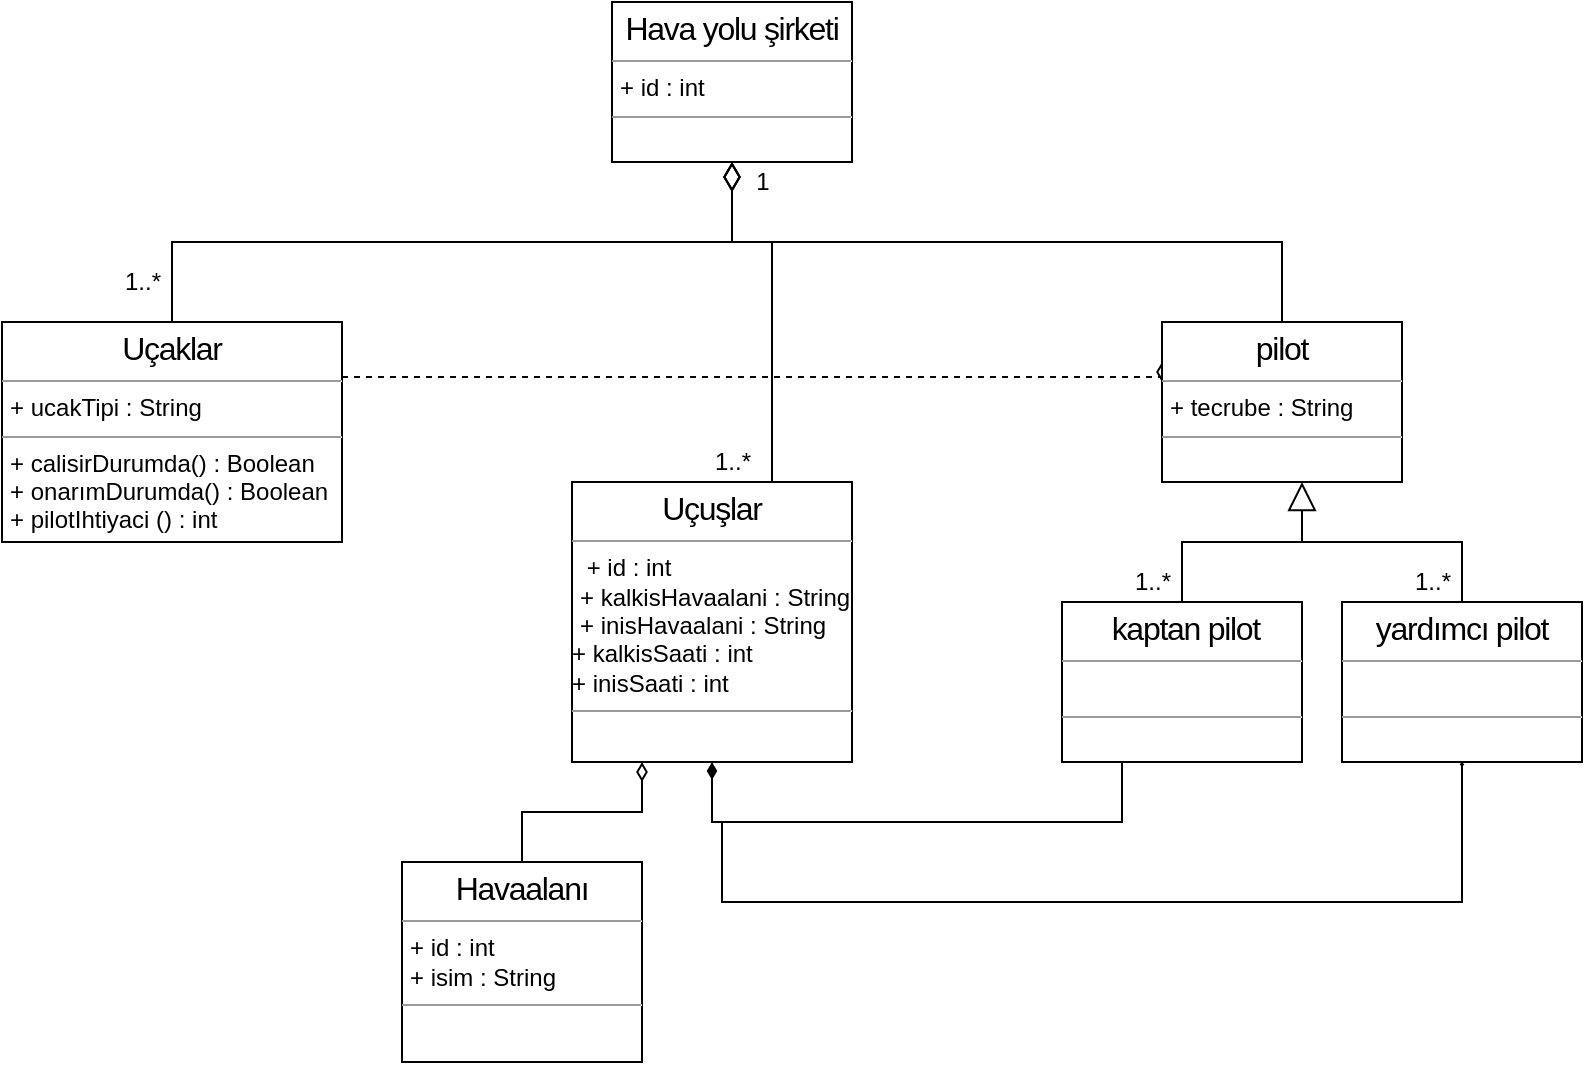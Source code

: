 <mxfile version="17.4.2" type="github">
  <diagram name="Page-1" id="c4acf3e9-155e-7222-9cf6-157b1a14988f">
    <mxGraphModel dx="1447" dy="803" grid="1" gridSize="10" guides="1" tooltips="1" connect="1" arrows="1" fold="1" page="1" pageScale="1" pageWidth="850" pageHeight="1100" background="none" math="0" shadow="0">
      <root>
        <mxCell id="0" />
        <mxCell id="1" parent="0" />
        <mxCell id="wI_4iZvUZmhfUL_TO4hT-13" value="" style="edgeStyle=orthogonalEdgeStyle;rounded=0;orthogonalLoop=1;jettySize=auto;html=1;startArrow=diamondThin;startFill=0;endArrow=none;endFill=0;startSize=12;endSize=6;sourcePerimeterSpacing=14;targetPerimeterSpacing=0;exitX=0.5;exitY=1;exitDx=0;exitDy=0;strokeWidth=1;" edge="1" parent="1" source="wI_4iZvUZmhfUL_TO4hT-1" target="wI_4iZvUZmhfUL_TO4hT-12">
          <mxGeometry relative="1" as="geometry">
            <Array as="points">
              <mxPoint x="425" y="130" />
              <mxPoint x="145" y="130" />
            </Array>
          </mxGeometry>
        </mxCell>
        <mxCell id="wI_4iZvUZmhfUL_TO4hT-18" value="" style="edgeStyle=orthogonalEdgeStyle;rounded=0;orthogonalLoop=1;jettySize=auto;html=1;startArrow=diamondThin;startFill=0;endArrow=none;endFill=0;startSize=12;endSize=6;sourcePerimeterSpacing=14;targetPerimeterSpacing=0;strokeWidth=1;exitX=0.5;exitY=1;exitDx=0;exitDy=0;" edge="1" parent="1" source="wI_4iZvUZmhfUL_TO4hT-1" target="wI_4iZvUZmhfUL_TO4hT-17">
          <mxGeometry relative="1" as="geometry">
            <Array as="points">
              <mxPoint x="425" y="130" />
              <mxPoint x="445" y="130" />
            </Array>
          </mxGeometry>
        </mxCell>
        <mxCell id="wI_4iZvUZmhfUL_TO4hT-34" value="" style="edgeStyle=orthogonalEdgeStyle;rounded=0;orthogonalLoop=1;jettySize=auto;html=1;startArrow=diamondThin;startFill=0;endArrow=none;endFill=0;startSize=12;endSize=6;sourcePerimeterSpacing=0;targetPerimeterSpacing=0;strokeWidth=1;" edge="1" parent="1" source="wI_4iZvUZmhfUL_TO4hT-1" target="wI_4iZvUZmhfUL_TO4hT-33">
          <mxGeometry relative="1" as="geometry">
            <Array as="points">
              <mxPoint x="425" y="130" />
              <mxPoint x="700" y="130" />
            </Array>
          </mxGeometry>
        </mxCell>
        <mxCell id="wI_4iZvUZmhfUL_TO4hT-1" value="&lt;p style=&quot;margin: 0px ; margin-top: 4px ; text-align: center&quot;&gt;&lt;span style=&quot;font-family: &amp;#34;nunito&amp;#34; , sans-serif ; font-size: 16px ; letter-spacing: -0.64px ; text-align: left ; background-color: rgb(255 , 255 , 255)&quot;&gt;Hava yolu şirketi&lt;/span&gt;&lt;br&gt;&lt;/p&gt;&lt;hr size=&quot;1&quot;&gt;&lt;p style=&quot;margin: 0px ; margin-left: 4px&quot;&gt;+ id : int&lt;br&gt;&lt;/p&gt;&lt;hr size=&quot;1&quot;&gt;&lt;p style=&quot;margin: 0px ; margin-left: 4px&quot;&gt;&lt;br&gt;&lt;/p&gt;" style="verticalAlign=top;align=left;overflow=fill;fontSize=12;fontFamily=Helvetica;html=1;rounded=0;shadow=0;comic=0;labelBackgroundColor=none;strokeWidth=1" vertex="1" parent="1">
          <mxGeometry x="365" y="10" width="120" height="80" as="geometry" />
        </mxCell>
        <mxCell id="wI_4iZvUZmhfUL_TO4hT-46" value="" style="edgeStyle=orthogonalEdgeStyle;rounded=0;orthogonalLoop=1;jettySize=auto;html=1;startArrow=none;startFill=0;endArrow=diamondThin;endFill=0;startSize=6;endSize=7;sourcePerimeterSpacing=18;targetPerimeterSpacing=0;strokeWidth=1;entryX=0;entryY=0.25;entryDx=0;entryDy=0;exitX=1;exitY=0.25;exitDx=0;exitDy=0;dashed=1;" edge="1" parent="1" source="wI_4iZvUZmhfUL_TO4hT-12" target="wI_4iZvUZmhfUL_TO4hT-33">
          <mxGeometry relative="1" as="geometry">
            <Array as="points">
              <mxPoint x="640" y="197" />
            </Array>
          </mxGeometry>
        </mxCell>
        <mxCell id="wI_4iZvUZmhfUL_TO4hT-12" value="&lt;p style=&quot;text-align: center ; margin: 4px 0px 0px&quot;&gt;&lt;font face=&quot;nunito, sans-serif&quot;&gt;&lt;span style=&quot;font-size: 16px ; letter-spacing: -0.64px ; background-color: rgb(255 , 255 , 255)&quot;&gt;Uçaklar&lt;/span&gt;&lt;/font&gt;&lt;/p&gt;&lt;hr size=&quot;1&quot;&gt;&lt;p style=&quot;margin: 0px ; margin-left: 4px&quot;&gt;+ ucakTipi : String&lt;/p&gt;&lt;hr size=&quot;1&quot;&gt;&lt;p style=&quot;margin: 0px ; margin-left: 4px&quot;&gt;+ calisirDurumda() : Boolean&lt;/p&gt;&lt;p style=&quot;margin: 0px ; margin-left: 4px&quot;&gt;+ onarımDurumda() : Boolean&lt;br&gt;&lt;/p&gt;&lt;p style=&quot;margin: 0px ; margin-left: 4px&quot;&gt;+ pilotIhtiyaci () : int&lt;/p&gt;" style="verticalAlign=top;align=left;overflow=fill;fontSize=12;fontFamily=Helvetica;html=1;rounded=0;shadow=0;comic=0;labelBackgroundColor=none;strokeWidth=1" vertex="1" parent="1">
          <mxGeometry x="60" y="170" width="170" height="110" as="geometry" />
        </mxCell>
        <mxCell id="wI_4iZvUZmhfUL_TO4hT-41" style="edgeStyle=orthogonalEdgeStyle;rounded=0;orthogonalLoop=1;jettySize=auto;html=1;entryX=0.5;entryY=1;entryDx=0;entryDy=0;startArrow=diamondThin;startFill=1;endArrow=diamond;endFill=1;startSize=6;endSize=0;sourcePerimeterSpacing=18;targetPerimeterSpacing=0;strokeWidth=1;exitX=0.5;exitY=1;exitDx=0;exitDy=0;" edge="1" parent="1" source="wI_4iZvUZmhfUL_TO4hT-17" target="wI_4iZvUZmhfUL_TO4hT-37">
          <mxGeometry relative="1" as="geometry">
            <Array as="points">
              <mxPoint x="415" y="420" />
              <mxPoint x="420" y="420" />
              <mxPoint x="420" y="460" />
              <mxPoint x="790" y="460" />
            </Array>
          </mxGeometry>
        </mxCell>
        <mxCell id="wI_4iZvUZmhfUL_TO4hT-17" value="&lt;p style=&quot;text-align: center ; margin: 4px 0px 0px&quot;&gt;&lt;font face=&quot;nunito, sans-serif&quot;&gt;&lt;span style=&quot;font-size: 16px ; letter-spacing: -0.64px ; background-color: rgb(255 , 255 , 255)&quot;&gt;Uçuşlar&lt;/span&gt;&lt;/font&gt;&lt;/p&gt;&lt;hr size=&quot;1&quot;&gt;&lt;p style=&quot;margin: 0px ; margin-left: 4px&quot;&gt;&amp;nbsp;+ id : int&lt;/p&gt;&lt;p style=&quot;margin: 0px ; margin-left: 4px&quot;&gt;+ kalkisHavaalani : String&lt;/p&gt;&lt;p style=&quot;margin: 0px ; margin-left: 4px&quot;&gt;+ inisHavaalani : String&lt;br&gt;&lt;/p&gt;&lt;div&gt;+ kalkisSaati : int&lt;br&gt;&lt;/div&gt;&lt;div&gt;&lt;div&gt;+ inisSaati : int&lt;/div&gt;&lt;/div&gt;&lt;hr size=&quot;1&quot;&gt;&lt;p style=&quot;margin: 0px ; margin-left: 4px&quot;&gt;&lt;br&gt;&lt;/p&gt;" style="verticalAlign=top;align=left;overflow=fill;fontSize=12;fontFamily=Helvetica;html=1;rounded=0;shadow=0;comic=0;labelBackgroundColor=none;strokeWidth=1" vertex="1" parent="1">
          <mxGeometry x="345" y="250" width="140" height="140" as="geometry" />
        </mxCell>
        <mxCell id="wI_4iZvUZmhfUL_TO4hT-29" value="1" style="text;html=1;resizable=0;autosize=1;align=center;verticalAlign=middle;points=[];fillColor=none;strokeColor=none;rounded=0;" vertex="1" parent="1">
          <mxGeometry x="430" y="90" width="20" height="20" as="geometry" />
        </mxCell>
        <mxCell id="wI_4iZvUZmhfUL_TO4hT-30" value="1..*" style="text;html=1;resizable=0;autosize=1;align=center;verticalAlign=middle;points=[];fillColor=none;strokeColor=none;rounded=0;" vertex="1" parent="1">
          <mxGeometry x="115" y="140" width="30" height="20" as="geometry" />
        </mxCell>
        <mxCell id="wI_4iZvUZmhfUL_TO4hT-31" value="1..*" style="text;html=1;resizable=0;autosize=1;align=center;verticalAlign=middle;points=[];fillColor=none;strokeColor=none;rounded=0;" vertex="1" parent="1">
          <mxGeometry x="410" y="230" width="30" height="20" as="geometry" />
        </mxCell>
        <mxCell id="wI_4iZvUZmhfUL_TO4hT-36" value="" style="edgeStyle=orthogonalEdgeStyle;rounded=0;orthogonalLoop=1;jettySize=auto;html=1;startArrow=none;startFill=0;endArrow=none;endFill=0;startSize=6;endSize=0;sourcePerimeterSpacing=18;targetPerimeterSpacing=0;strokeWidth=1;" edge="1" parent="1" source="wI_4iZvUZmhfUL_TO4hT-33" target="wI_4iZvUZmhfUL_TO4hT-35">
          <mxGeometry relative="1" as="geometry">
            <Array as="points">
              <mxPoint x="710" y="280" />
              <mxPoint x="650" y="280" />
            </Array>
          </mxGeometry>
        </mxCell>
        <mxCell id="wI_4iZvUZmhfUL_TO4hT-38" value="" style="edgeStyle=orthogonalEdgeStyle;rounded=0;orthogonalLoop=1;jettySize=auto;html=1;startArrow=block;startFill=0;endArrow=none;endFill=0;startSize=12;endSize=6;sourcePerimeterSpacing=0;targetPerimeterSpacing=0;strokeWidth=1;" edge="1" parent="1" source="wI_4iZvUZmhfUL_TO4hT-33" target="wI_4iZvUZmhfUL_TO4hT-37">
          <mxGeometry relative="1" as="geometry">
            <Array as="points">
              <mxPoint x="710" y="280" />
              <mxPoint x="790" y="280" />
            </Array>
          </mxGeometry>
        </mxCell>
        <mxCell id="wI_4iZvUZmhfUL_TO4hT-33" value="&lt;p style=&quot;margin: 0px ; margin-top: 4px ; text-align: center&quot;&gt;&lt;span style=&quot;font-family: &amp;#34;nunito&amp;#34; , sans-serif ; font-size: 16px ; letter-spacing: -0.64px ; text-align: left ; background-color: rgb(255 , 255 , 255)&quot;&gt;pilot&lt;/span&gt;&lt;br&gt;&lt;/p&gt;&lt;hr size=&quot;1&quot;&gt;&lt;p style=&quot;margin: 0px ; margin-left: 4px&quot;&gt;+ tecrube : String&lt;br&gt;&lt;/p&gt;&lt;hr size=&quot;1&quot;&gt;&lt;p style=&quot;margin: 0px ; margin-left: 4px&quot;&gt;&lt;br&gt;&lt;/p&gt;" style="verticalAlign=top;align=left;overflow=fill;fontSize=12;fontFamily=Helvetica;html=1;rounded=0;shadow=0;comic=0;labelBackgroundColor=none;strokeWidth=1" vertex="1" parent="1">
          <mxGeometry x="640" y="170" width="120" height="80" as="geometry" />
        </mxCell>
        <mxCell id="wI_4iZvUZmhfUL_TO4hT-40" value="" style="edgeStyle=orthogonalEdgeStyle;rounded=0;orthogonalLoop=1;jettySize=auto;html=1;startArrow=none;startFill=0;endArrow=none;endFill=0;startSize=6;endSize=0;sourcePerimeterSpacing=18;targetPerimeterSpacing=0;strokeWidth=1;exitX=0.25;exitY=1;exitDx=0;exitDy=0;" edge="1" parent="1" source="wI_4iZvUZmhfUL_TO4hT-35">
          <mxGeometry relative="1" as="geometry">
            <mxPoint x="630" y="460" as="sourcePoint" />
            <mxPoint x="420" y="420" as="targetPoint" />
            <Array as="points">
              <mxPoint x="620" y="420" />
            </Array>
          </mxGeometry>
        </mxCell>
        <mxCell id="wI_4iZvUZmhfUL_TO4hT-35" value="&lt;p style=&quot;margin: 0px ; margin-top: 4px ; text-align: center&quot;&gt;&lt;span style=&quot;font-family: &amp;#34;nunito&amp;#34; , sans-serif ; font-size: 16px ; letter-spacing: -0.64px ; text-align: left ; background-color: rgb(255 , 255 , 255)&quot;&gt;&amp;nbsp;kaptan&amp;nbsp;&lt;/span&gt;&lt;span style=&quot;background-color: rgb(255 , 255 , 255) ; font-family: &amp;#34;nunito&amp;#34; , sans-serif ; font-size: 16px ; letter-spacing: -0.64px ; text-align: left&quot;&gt;pilot&lt;/span&gt;&lt;/p&gt;&lt;hr size=&quot;1&quot;&gt;&lt;p style=&quot;margin: 0px ; margin-left: 4px&quot;&gt;&lt;br&gt;&lt;/p&gt;&lt;hr size=&quot;1&quot;&gt;&lt;p style=&quot;margin: 0px ; margin-left: 4px&quot;&gt;&lt;br&gt;&lt;/p&gt;" style="verticalAlign=top;align=left;overflow=fill;fontSize=12;fontFamily=Helvetica;html=1;rounded=0;shadow=0;comic=0;labelBackgroundColor=none;strokeWidth=1" vertex="1" parent="1">
          <mxGeometry x="590" y="310" width="120" height="80" as="geometry" />
        </mxCell>
        <mxCell id="wI_4iZvUZmhfUL_TO4hT-37" value="&lt;p style=&quot;margin: 0px ; margin-top: 4px ; text-align: center&quot;&gt;&lt;span style=&quot;font-family: &amp;#34;nunito&amp;#34; , sans-serif ; font-size: 16px ; letter-spacing: -0.64px ; text-align: left ; background-color: rgb(255 , 255 , 255)&quot;&gt;yardımcı pilot&lt;/span&gt;&lt;br&gt;&lt;/p&gt;&lt;hr size=&quot;1&quot;&gt;&lt;p style=&quot;margin: 0px ; margin-left: 4px&quot;&gt;&lt;br&gt;&lt;/p&gt;&lt;hr size=&quot;1&quot;&gt;&lt;p style=&quot;margin: 0px ; margin-left: 4px&quot;&gt;&lt;br&gt;&lt;/p&gt;" style="verticalAlign=top;align=left;overflow=fill;fontSize=12;fontFamily=Helvetica;html=1;rounded=0;shadow=0;comic=0;labelBackgroundColor=none;strokeWidth=1" vertex="1" parent="1">
          <mxGeometry x="730" y="310" width="120" height="80" as="geometry" />
        </mxCell>
        <mxCell id="wI_4iZvUZmhfUL_TO4hT-42" value="1..*" style="text;html=1;resizable=0;autosize=1;align=center;verticalAlign=middle;points=[];fillColor=none;strokeColor=none;rounded=0;" vertex="1" parent="1">
          <mxGeometry x="620" y="290" width="30" height="20" as="geometry" />
        </mxCell>
        <mxCell id="wI_4iZvUZmhfUL_TO4hT-43" value="1..*" style="text;html=1;resizable=0;autosize=1;align=center;verticalAlign=middle;points=[];fillColor=none;strokeColor=none;rounded=0;" vertex="1" parent="1">
          <mxGeometry x="760" y="290" width="30" height="20" as="geometry" />
        </mxCell>
        <mxCell id="wI_4iZvUZmhfUL_TO4hT-45" value="" style="edgeStyle=orthogonalEdgeStyle;rounded=0;orthogonalLoop=1;jettySize=auto;html=1;startArrow=none;startFill=0;endArrow=diamondThin;endFill=0;startSize=6;endSize=7;sourcePerimeterSpacing=18;targetPerimeterSpacing=0;strokeWidth=1;exitX=0.5;exitY=0;exitDx=0;exitDy=0;entryX=0.25;entryY=1;entryDx=0;entryDy=0;" edge="1" parent="1" source="wI_4iZvUZmhfUL_TO4hT-44" target="wI_4iZvUZmhfUL_TO4hT-17">
          <mxGeometry relative="1" as="geometry" />
        </mxCell>
        <mxCell id="wI_4iZvUZmhfUL_TO4hT-44" value="&lt;p style=&quot;text-align: center ; margin: 4px 0px 0px&quot;&gt;&lt;font face=&quot;nunito, sans-serif&quot;&gt;&lt;span style=&quot;font-size: 16px ; letter-spacing: -0.64px ; background-color: rgb(255 , 255 , 255)&quot;&gt;Havaalanı&lt;/span&gt;&lt;/font&gt;&lt;/p&gt;&lt;hr size=&quot;1&quot;&gt;&lt;p style=&quot;margin: 0px ; margin-left: 4px&quot;&gt;+ id : int&lt;br&gt;&lt;/p&gt;&lt;p style=&quot;margin: 0px ; margin-left: 4px&quot;&gt;+ isim : String&lt;/p&gt;&lt;hr size=&quot;1&quot;&gt;&lt;p style=&quot;margin: 0px ; margin-left: 4px&quot;&gt;&lt;br&gt;&lt;/p&gt;" style="verticalAlign=top;align=left;overflow=fill;fontSize=12;fontFamily=Helvetica;html=1;rounded=0;shadow=0;comic=0;labelBackgroundColor=none;strokeWidth=1" vertex="1" parent="1">
          <mxGeometry x="260" y="440" width="120" height="100" as="geometry" />
        </mxCell>
      </root>
    </mxGraphModel>
  </diagram>
</mxfile>
